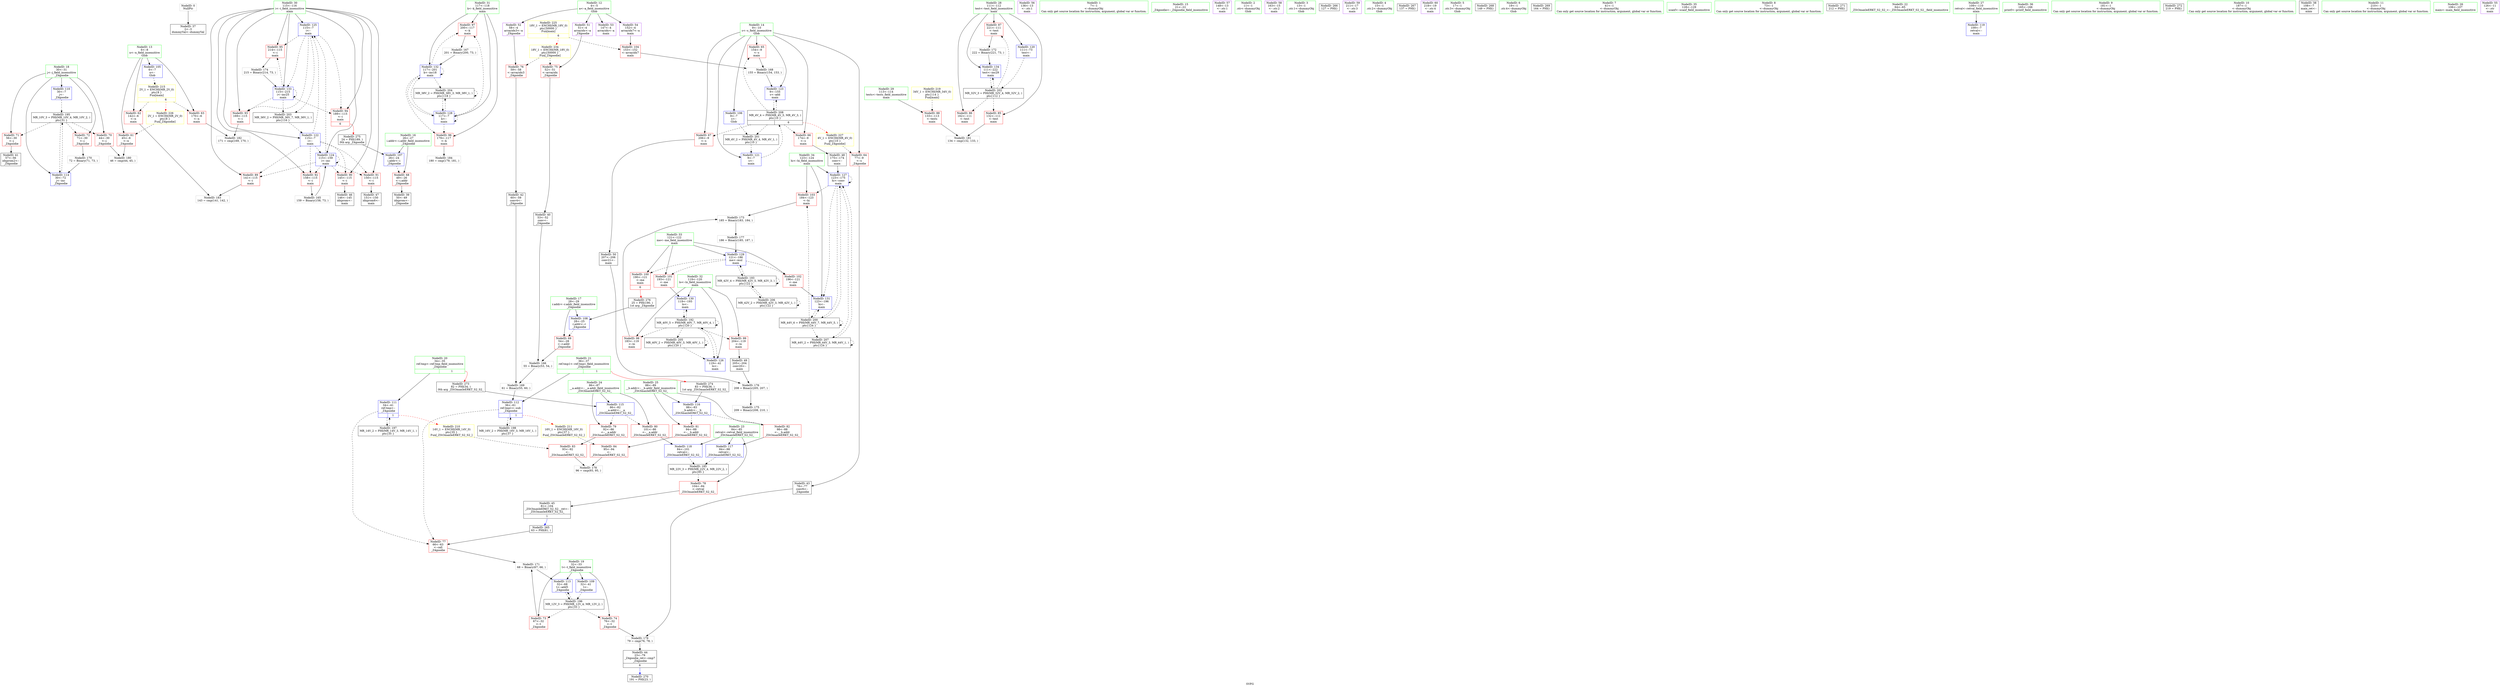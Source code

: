 digraph "SVFG" {
	label="SVFG";

	Node0x561863835d10 [shape=record,color=grey,label="{NodeID: 0\nNullPtr}"];
	Node0x561863835d10 -> Node0x5618638537a0[style=solid];
	Node0x56186385d9d0 [shape=record,color=grey,label="{NodeID: 180\n46 = cmp(44, 45, )\n}"];
	Node0x561863854190 [shape=record,color=red,label="{NodeID: 97\n200\<--117\n\<--k\nmain\n}"];
	Node0x561863854190 -> Node0x56186385c650[style=solid];
	Node0x561863848f00 [shape=record,color=green,label="{NodeID: 14\n9\<--10\ns\<--s_field_insensitive\nGlob }"];
	Node0x561863848f00 -> Node0x561863855de0[style=solid];
	Node0x561863848f00 -> Node0x561863855eb0[style=solid];
	Node0x561863848f00 -> Node0x561863855f80[style=solid];
	Node0x561863848f00 -> Node0x561863856050[style=solid];
	Node0x561863848f00 -> Node0x561863854910[style=solid];
	Node0x561863848f00 -> Node0x561863859ca0[style=solid];
	Node0x561863848f00 -> Node0x561863859e40[style=solid];
	Node0x561863854d50 [shape=record,color=blue,label="{NodeID: 111\n34\<--41\nref.tmp\<--\n_Z4goodie\n|{|<s2>1}}"];
	Node0x561863854d50 -> Node0x561863856870[style=dashed];
	Node0x561863854d50 -> Node0x5618638690c0[style=dashed];
	Node0x561863854d50:s2 -> Node0x56186386d5c0[style=dashed,color=red];
	Node0x561863852ff0 [shape=record,color=green,label="{NodeID: 28\n111\<--112\ntest\<--test_field_insensitive\nmain\n}"];
	Node0x561863852ff0 -> Node0x561863856ef0[style=solid];
	Node0x561863852ff0 -> Node0x561863856fc0[style=solid];
	Node0x561863852ff0 -> Node0x561863857090[style=solid];
	Node0x561863852ff0 -> Node0x561863859bd0[style=solid];
	Node0x561863852ff0 -> Node0x56186385a730[style=solid];
	Node0x56186386cbc0 [shape=record,color=black,label="{NodeID: 208\nMR_4V_4 = PHI(MR_4V_5, MR_4V_3, )\npts\{10 \}\n|{|<s5>6}}"];
	Node0x56186386cbc0 -> Node0x561863855eb0[style=dashed];
	Node0x56186386cbc0 -> Node0x561863855f80[style=dashed];
	Node0x56186386cbc0 -> Node0x561863856050[style=dashed];
	Node0x56186386cbc0 -> Node0x561863859e40[style=dashed];
	Node0x56186386cbc0 -> Node0x56186386a4c0[style=dashed];
	Node0x56186386cbc0:s5 -> Node0x56186386ef40[style=dashed,color=red];
	Node0x561863859fe0 [shape=record,color=blue,label="{NodeID: 125\n115\<--7\ni\<--\nmain\n}"];
	Node0x561863859fe0 -> Node0x561863857570[style=dashed];
	Node0x561863859fe0 -> Node0x561863857640[style=dashed];
	Node0x561863859fe0 -> Node0x561863857710[style=dashed];
	Node0x561863859fe0 -> Node0x56186385a660[style=dashed];
	Node0x561863859fe0 -> Node0x56186386aec0[style=dashed];
	Node0x561863853be0 [shape=record,color=black,label="{NodeID: 42\n60\<--59\nconv4\<--\n_Z4goodie\n}"];
	Node0x561863853be0 -> Node0x56186385c950[style=solid];
	Node0x561863855760 [shape=record,color=purple,label="{NodeID: 56\n136\<--13\n\<--.str.1\nmain\n}"];
	Node0x5618638562c0 [shape=record,color=red,label="{NodeID: 70\n44\<--30\n\<--j\n_Z4goodie\n}"];
	Node0x5618638562c0 -> Node0x56186385d9d0[style=solid];
	Node0x56186385c650 [shape=record,color=grey,label="{NodeID: 167\n201 = Binary(200, 73, )\n}"];
	Node0x56186385c650 -> Node0x56186385a590[style=solid];
	Node0x561863856e20 [shape=record,color=red,label="{NodeID: 84\n95\<--94\n\<--\n_ZSt3maxIeERKT_S2_S2_\n}"];
	Node0x561863856e20 -> Node0x56186385d6d0[style=solid];
	Node0x561863849fc0 [shape=record,color=green,label="{NodeID: 1\n7\<--1\n\<--dummyObj\nCan only get source location for instruction, argument, global var or function.}"];
	Node0x56186385db50 [shape=record,color=grey,label="{NodeID: 181\n134 = cmp(132, 133, )\n}"];
	Node0x561863854260 [shape=record,color=red,label="{NodeID: 98\n183\<--119\n\<--lo\nmain\n}"];
	Node0x561863854260 -> Node0x56186385cf50[style=solid];
	Node0x561863848fd0 [shape=record,color=green,label="{NodeID: 15\n21\<--22\n_Z4goodie\<--_Z4goodie_field_insensitive\n}"];
	Node0x5618638586e0 [shape=record,color=black,label="{NodeID: 195\nMR_10V_3 = PHI(MR_10V_4, MR_10V_2, )\npts\{31 \}\n}"];
	Node0x5618638586e0 -> Node0x5618638562c0[style=dashed];
	Node0x5618638586e0 -> Node0x561863856390[style=dashed];
	Node0x5618638586e0 -> Node0x561863856460[style=dashed];
	Node0x5618638586e0 -> Node0x561863854fc0[style=dashed];
	Node0x561863854e20 [shape=record,color=blue,label="{NodeID: 112\n36\<--61\nref.tmp1\<--sub\n_Z4goodie\n|{|<s2>1}}"];
	Node0x561863854e20 -> Node0x561863856870[style=dashed];
	Node0x561863854e20 -> Node0x5618638695c0[style=dashed];
	Node0x561863854e20:s2 -> Node0x56186386e0e0[style=dashed,color=red];
	Node0x5618638530c0 [shape=record,color=green,label="{NodeID: 29\n113\<--114\ntests\<--tests_field_insensitive\nmain\n}"];
	Node0x5618638530c0 -> Node0x561863857160[style=solid];
	Node0x56186385a0b0 [shape=record,color=blue,label="{NodeID: 126\n119\<--41\nlo\<--\nmain\n}"];
	Node0x56186385a0b0 -> Node0x561863857bf0[style=dashed];
	Node0x561863853cb0 [shape=record,color=black,label="{NodeID: 43\n78\<--77\nconv6\<--\n_Z4goodie\n}"];
	Node0x561863853cb0 -> Node0x56186385d850[style=solid];
	Node0x561863855830 [shape=record,color=purple,label="{NodeID: 57\n148\<--13\n\<--.str.1\nmain\n}"];
	Node0x561863856390 [shape=record,color=red,label="{NodeID: 71\n56\<--30\n\<--j\n_Z4goodie\n}"];
	Node0x561863856390 -> Node0x561863853b10[style=solid];
	Node0x56186385c7d0 [shape=record,color=grey,label="{NodeID: 168\n155 = Binary(154, 153, )\n}"];
	Node0x56186385c7d0 -> Node0x561863859e40[style=solid];
	Node0x561863856ef0 [shape=record,color=red,label="{NodeID: 85\n132\<--111\n\<--test\nmain\n}"];
	Node0x561863856ef0 -> Node0x56186385db50[style=solid];
	Node0x561863848a70 [shape=record,color=green,label="{NodeID: 2\n11\<--1\n.str\<--dummyObj\nGlob }"];
	Node0x5618636478b0 [shape=record,color=black,label="{NodeID: 265\n63 = PHI(81, )\n}"];
	Node0x5618636478b0 -> Node0x561863856870[style=solid];
	Node0x56186385dcd0 [shape=record,color=grey,label="{NodeID: 182\n171 = cmp(169, 170, )\n}"];
	Node0x561863854330 [shape=record,color=red,label="{NodeID: 99\n204\<--119\n\<--lo\nmain\n}"];
	Node0x561863854330 -> Node0x5618638551b0[style=solid];
	Node0x5618638522f0 [shape=record,color=green,label="{NodeID: 16\n26\<--27\ni.addr\<--i.addr_field_insensitive\n_Z4goodie\n}"];
	Node0x5618638522f0 -> Node0x561863856120[style=solid];
	Node0x5618638522f0 -> Node0x561863854a10[style=solid];
	Node0x561863868bc0 [shape=record,color=black,label="{NodeID: 196\nMR_12V_3 = PHI(MR_12V_4, MR_12V_2, )\npts\{33 \}\n}"];
	Node0x561863868bc0 -> Node0x561863856530[style=dashed];
	Node0x561863868bc0 -> Node0x561863856600[style=dashed];
	Node0x561863868bc0 -> Node0x561863854ef0[style=dashed];
	Node0x561863854ef0 [shape=record,color=blue,label="{NodeID: 113\n32\<--68\nt\<--add5\n_Z4goodie\n}"];
	Node0x561863854ef0 -> Node0x561863868bc0[style=dashed];
	Node0x561863853190 [shape=record,color=green,label="{NodeID: 30\n115\<--116\ni\<--i_field_insensitive\nmain\n}"];
	Node0x561863853190 -> Node0x561863857230[style=solid];
	Node0x561863853190 -> Node0x561863857300[style=solid];
	Node0x561863853190 -> Node0x5618638573d0[style=solid];
	Node0x561863853190 -> Node0x5618638574a0[style=solid];
	Node0x561863853190 -> Node0x561863857570[style=solid];
	Node0x561863853190 -> Node0x561863857640[style=solid];
	Node0x561863853190 -> Node0x561863857710[style=solid];
	Node0x561863853190 -> Node0x561863859d70[style=solid];
	Node0x561863853190 -> Node0x561863859f10[style=solid];
	Node0x561863853190 -> Node0x561863859fe0[style=solid];
	Node0x561863853190 -> Node0x56186385a660[style=solid];
	Node0x56186386d5c0 [shape=record,color=yellow,style=double,label="{NodeID: 210\n14V_1 = ENCHI(MR_14V_0)\npts\{35 \}\nFun[_ZSt3maxIeERKT_S2_S2_]}"];
	Node0x56186386d5c0 -> Node0x561863856d50[style=dashed];
	Node0x56186385a180 [shape=record,color=blue,label="{NodeID: 127\n123\<--175\nhi\<--conv\nmain\n}"];
	Node0x56186385a180 -> Node0x561863854670[style=dashed];
	Node0x56186385a180 -> Node0x56186385a180[style=dashed];
	Node0x56186385a180 -> Node0x56186385a4c0[style=dashed];
	Node0x56186385a180 -> Node0x561863869fc0[style=dashed];
	Node0x56186385a180 -> Node0x56186386c6c0[style=dashed];
	Node0x561863853d80 [shape=record,color=black,label="{NodeID: 44\n23\<--79\n_Z4goodie_ret\<--cmp7\n_Z4goodie\n|{<s0>6}}"];
	Node0x561863853d80:s0 -> Node0x56186387e210[style=solid,color=blue];
	Node0x561863855900 [shape=record,color=purple,label="{NodeID: 58\n163\<--15\n\<--.str.2\nmain\n}"];
	Node0x561863856460 [shape=record,color=red,label="{NodeID: 72\n71\<--30\n\<--j\n_Z4goodie\n}"];
	Node0x561863856460 -> Node0x56186385cad0[style=solid];
	Node0x56186385c950 [shape=record,color=grey,label="{NodeID: 169\n61 = Binary(55, 60, )\n}"];
	Node0x56186385c950 -> Node0x561863854e20[style=solid];
	Node0x561863856fc0 [shape=record,color=red,label="{NodeID: 86\n162\<--111\n\<--test\nmain\n}"];
	Node0x561863848bd0 [shape=record,color=green,label="{NodeID: 3\n13\<--1\n.str.1\<--dummyObj\nGlob }"];
	Node0x56186387ded0 [shape=record,color=black,label="{NodeID: 266\n127 = PHI()\n}"];
	Node0x56186385de50 [shape=record,color=grey,label="{NodeID: 183\n143 = cmp(141, 142, )\n}"];
	Node0x561863854400 [shape=record,color=red,label="{NodeID: 100\n190\<--121\n\<--me\nmain\n|{<s0>6}}"];
	Node0x561863854400:s0 -> Node0x56186387e990[style=solid,color=red];
	Node0x561863852380 [shape=record,color=green,label="{NodeID: 17\n28\<--29\nr.addr\<--r.addr_field_insensitive\n_Z4goodie\n}"];
	Node0x561863852380 -> Node0x5618638561f0[style=solid];
	Node0x561863852380 -> Node0x561863854ae0[style=solid];
	Node0x5618638690c0 [shape=record,color=black,label="{NodeID: 197\nMR_14V_2 = PHI(MR_14V_3, MR_14V_1, )\npts\{35 \}\n}"];
	Node0x5618638690c0 -> Node0x561863854d50[style=dashed];
	Node0x561863854fc0 [shape=record,color=blue,label="{NodeID: 114\n30\<--72\nj\<--inc\n_Z4goodie\n}"];
	Node0x561863854fc0 -> Node0x5618638586e0[style=dashed];
	Node0x561863853260 [shape=record,color=green,label="{NodeID: 31\n117\<--118\nk\<--k_field_insensitive\nmain\n}"];
	Node0x561863853260 -> Node0x5618638540c0[style=solid];
	Node0x561863853260 -> Node0x561863854190[style=solid];
	Node0x561863853260 -> Node0x56186385a250[style=solid];
	Node0x561863853260 -> Node0x56186385a590[style=solid];
	Node0x56186386e0e0 [shape=record,color=yellow,style=double,label="{NodeID: 211\n16V_1 = ENCHI(MR_16V_0)\npts\{37 \}\nFun[_ZSt3maxIeERKT_S2_S2_]}"];
	Node0x56186386e0e0 -> Node0x561863856e20[style=dashed];
	Node0x56186385a250 [shape=record,color=blue,label="{NodeID: 128\n117\<--7\nk\<--\nmain\n}"];
	Node0x56186385a250 -> Node0x5618638540c0[style=dashed];
	Node0x56186385a250 -> Node0x561863854190[style=dashed];
	Node0x56186385a250 -> Node0x56186385a250[style=dashed];
	Node0x56186385a250 -> Node0x56186385a590[style=dashed];
	Node0x56186385a250 -> Node0x56186386b3c0[style=dashed];
	Node0x561863853e50 [shape=record,color=black,label="{NodeID: 45\n81\<--104\n_ZSt3maxIeERKT_S2_S2__ret\<--\n_ZSt3maxIeERKT_S2_S2_\n|{<s0>1}}"];
	Node0x561863853e50:s0 -> Node0x5618636478b0[style=solid,color=blue];
	Node0x56186386ed50 [shape=record,color=yellow,style=double,label="{NodeID: 225\n18V_1 = ENCHI(MR_18V_0)\npts\{50000 \}\nFun[main]|{|<s1>6}}"];
	Node0x56186386ed50 -> Node0x561863854740[style=dashed];
	Node0x56186386ed50:s1 -> Node0x56186386f560[style=dashed,color=red];
	Node0x5618638559d0 [shape=record,color=purple,label="{NodeID: 59\n211\<--17\n\<--.str.3\nmain\n}"];
	Node0x561863856530 [shape=record,color=red,label="{NodeID: 73\n67\<--32\n\<--t\n_Z4goodie\n}"];
	Node0x561863856530 -> Node0x56186385cc50[style=solid];
	Node0x56186385cad0 [shape=record,color=grey,label="{NodeID: 170\n72 = Binary(71, 73, )\n}"];
	Node0x56186385cad0 -> Node0x561863854fc0[style=solid];
	Node0x561863857090 [shape=record,color=red,label="{NodeID: 87\n221\<--111\n\<--test\nmain\n}"];
	Node0x561863857090 -> Node0x56186385cdd0[style=solid];
	Node0x561863848d50 [shape=record,color=green,label="{NodeID: 4\n15\<--1\n.str.2\<--dummyObj\nGlob }"];
	Node0x56186387dfa0 [shape=record,color=black,label="{NodeID: 267\n137 = PHI()\n}"];
	Node0x56186385dfd0 [shape=record,color=grey,label="{NodeID: 184\n180 = cmp(179, 181, )\n}"];
	Node0x5618638544d0 [shape=record,color=red,label="{NodeID: 101\n193\<--121\n\<--me\nmain\n}"];
	Node0x5618638544d0 -> Node0x56186385a3f0[style=solid];
	Node0x561863852450 [shape=record,color=green,label="{NodeID: 18\n30\<--31\nj\<--j_field_insensitive\n_Z4goodie\n}"];
	Node0x561863852450 -> Node0x5618638562c0[style=solid];
	Node0x561863852450 -> Node0x561863856390[style=solid];
	Node0x561863852450 -> Node0x561863856460[style=solid];
	Node0x561863852450 -> Node0x561863854c80[style=solid];
	Node0x561863852450 -> Node0x561863854fc0[style=solid];
	Node0x5618638695c0 [shape=record,color=black,label="{NodeID: 198\nMR_16V_2 = PHI(MR_16V_3, MR_16V_1, )\npts\{37 \}\n}"];
	Node0x5618638695c0 -> Node0x561863854e20[style=dashed];
	Node0x561863859800 [shape=record,color=blue,label="{NodeID: 115\n86\<--82\n__a.addr\<--__a\n_ZSt3maxIeERKT_S2_S2_\n}"];
	Node0x561863859800 -> Node0x561863856a10[style=dashed];
	Node0x561863859800 -> Node0x561863856ae0[style=dashed];
	Node0x561863853330 [shape=record,color=green,label="{NodeID: 32\n119\<--120\nlo\<--lo_field_insensitive\nmain\n}"];
	Node0x561863853330 -> Node0x561863854260[style=solid];
	Node0x561863853330 -> Node0x561863854330[style=solid];
	Node0x561863853330 -> Node0x56186385a0b0[style=solid];
	Node0x561863853330 -> Node0x56186385a3f0[style=solid];
	Node0x56186385a320 [shape=record,color=blue,label="{NodeID: 129\n121\<--186\nme\<--mul\nmain\n}"];
	Node0x56186385a320 -> Node0x561863854400[style=dashed];
	Node0x56186385a320 -> Node0x5618638544d0[style=dashed];
	Node0x56186385a320 -> Node0x5618638545a0[style=dashed];
	Node0x56186385a320 -> Node0x5618638580f0[style=dashed];
	Node0x561863853f20 [shape=record,color=black,label="{NodeID: 46\n146\<--145\nidxprom\<--\nmain\n}"];
	Node0x56186386ee30 [shape=record,color=yellow,style=double,label="{NodeID: 226\n2V_1 = ENCHI(MR_2V_0)\npts\{8 \}\nFun[_Z4goodie]}"];
	Node0x56186386ee30 -> Node0x561863855b70[style=dashed];
	Node0x561863855aa0 [shape=record,color=purple,label="{NodeID: 60\n218\<--19\n\<--.str.4\nmain\n}"];
	Node0x561863856600 [shape=record,color=red,label="{NodeID: 74\n76\<--32\n\<--t\n_Z4goodie\n}"];
	Node0x561863856600 -> Node0x56186385d850[style=solid];
	Node0x56186385cc50 [shape=record,color=grey,label="{NodeID: 171\n68 = Binary(67, 66, )\n}"];
	Node0x56186385cc50 -> Node0x561863854ef0[style=solid];
	Node0x561863857160 [shape=record,color=red,label="{NodeID: 88\n133\<--113\n\<--tests\nmain\n}"];
	Node0x561863857160 -> Node0x56186385db50[style=solid];
	Node0x561863836ef0 [shape=record,color=green,label="{NodeID: 5\n17\<--1\n.str.3\<--dummyObj\nGlob }"];
	Node0x56186387e070 [shape=record,color=black,label="{NodeID: 268\n149 = PHI()\n}"];
	Node0x5618638644a0 [shape=record,color=black,label="{NodeID: 185\nMR_22V_3 = PHI(MR_22V_4, MR_22V_2, )\npts\{85 \}\n}"];
	Node0x5618638644a0 -> Node0x561863856940[style=dashed];
	Node0x5618638545a0 [shape=record,color=red,label="{NodeID: 102\n196\<--121\n\<--me\nmain\n}"];
	Node0x5618638545a0 -> Node0x56186385a4c0[style=solid];
	Node0x561863849140 [shape=record,color=green,label="{NodeID: 19\n32\<--33\nt\<--t_field_insensitive\n_Z4goodie\n}"];
	Node0x561863849140 -> Node0x561863856530[style=solid];
	Node0x561863849140 -> Node0x561863856600[style=solid];
	Node0x561863849140 -> Node0x561863854bb0[style=solid];
	Node0x561863849140 -> Node0x561863854ef0[style=solid];
	Node0x561863859890 [shape=record,color=blue,label="{NodeID: 116\n88\<--83\n__b.addr\<--__b\n_ZSt3maxIeERKT_S2_S2_\n}"];
	Node0x561863859890 -> Node0x561863856bb0[style=dashed];
	Node0x561863859890 -> Node0x561863856c80[style=dashed];
	Node0x561863853400 [shape=record,color=green,label="{NodeID: 33\n121\<--122\nme\<--me_field_insensitive\nmain\n}"];
	Node0x561863853400 -> Node0x561863854400[style=solid];
	Node0x561863853400 -> Node0x5618638544d0[style=solid];
	Node0x561863853400 -> Node0x5618638545a0[style=solid];
	Node0x561863853400 -> Node0x56186385a320[style=solid];
	Node0x56186385a3f0 [shape=record,color=blue,label="{NodeID: 130\n119\<--193\nlo\<--\nmain\n}"];
	Node0x56186385a3f0 -> Node0x561863857bf0[style=dashed];
	Node0x561863853ff0 [shape=record,color=black,label="{NodeID: 47\n151\<--150\nidxprom6\<--\nmain\n}"];
	Node0x56186386ef40 [shape=record,color=yellow,style=double,label="{NodeID: 227\n4V_1 = ENCHI(MR_4V_0)\npts\{10 \}\nFun[_Z4goodie]}"];
	Node0x56186386ef40 -> Node0x561863855de0[style=dashed];
	Node0x561863855b70 [shape=record,color=red,label="{NodeID: 61\n45\<--6\n\<--n\n_Z4goodie\n}"];
	Node0x561863855b70 -> Node0x56186385d9d0[style=solid];
	Node0x5618638566d0 [shape=record,color=red,label="{NodeID: 75\n52\<--51\n\<--arrayidx\n_Z4goodie\n}"];
	Node0x5618638566d0 -> Node0x561863853a40[style=solid];
	Node0x56186385cdd0 [shape=record,color=grey,label="{NodeID: 172\n222 = Binary(221, 73, )\n}"];
	Node0x56186385cdd0 -> Node0x56186385a730[style=solid];
	Node0x561863857230 [shape=record,color=red,label="{NodeID: 89\n141\<--115\n\<--i\nmain\n}"];
	Node0x561863857230 -> Node0x56186385de50[style=solid];
	Node0x561863835da0 [shape=record,color=green,label="{NodeID: 6\n19\<--1\n.str.4\<--dummyObj\nGlob }"];
	Node0x56186387e140 [shape=record,color=black,label="{NodeID: 269\n164 = PHI()\n}"];
	Node0x561863854670 [shape=record,color=red,label="{NodeID: 103\n184\<--123\n\<--hi\nmain\n}"];
	Node0x561863854670 -> Node0x56186385cf50[style=solid];
	Node0x561863849210 [shape=record,color=green,label="{NodeID: 20\n34\<--35\nref.tmp\<--ref.tmp_field_insensitive\n_Z4goodie\n|{|<s1>1}}"];
	Node0x561863849210 -> Node0x561863854d50[style=solid];
	Node0x561863849210:s1 -> Node0x56186387e4e0[style=solid,color=red];
	Node0x561863869fc0 [shape=record,color=black,label="{NodeID: 200\nMR_44V_6 = PHI(MR_44V_7, MR_44V_5, )\npts\{124 \}\n}"];
	Node0x561863869fc0 -> Node0x561863854670[style=dashed];
	Node0x561863869fc0 -> Node0x56186385a180[style=dashed];
	Node0x561863869fc0 -> Node0x56186385a4c0[style=dashed];
	Node0x561863869fc0 -> Node0x561863869fc0[style=dashed];
	Node0x561863869fc0 -> Node0x56186386c6c0[style=dashed];
	Node0x561863859960 [shape=record,color=blue,label="{NodeID: 117\n84\<--98\nretval\<--\n_ZSt3maxIeERKT_S2_S2_\n}"];
	Node0x561863859960 -> Node0x5618638644a0[style=dashed];
	Node0x5618638534d0 [shape=record,color=green,label="{NodeID: 34\n123\<--124\nhi\<--hi_field_insensitive\nmain\n}"];
	Node0x5618638534d0 -> Node0x561863854670[style=solid];
	Node0x5618638534d0 -> Node0x56186385a180[style=solid];
	Node0x5618638534d0 -> Node0x56186385a4c0[style=solid];
	Node0x56186385a4c0 [shape=record,color=blue,label="{NodeID: 131\n123\<--196\nhi\<--\nmain\n}"];
	Node0x56186385a4c0 -> Node0x561863869fc0[style=dashed];
	Node0x5618638550e0 [shape=record,color=black,label="{NodeID: 48\n175\<--174\nconv\<--\nmain\n}"];
	Node0x5618638550e0 -> Node0x56186385a180[style=solid];
	Node0x561863855c40 [shape=record,color=red,label="{NodeID: 62\n142\<--6\n\<--n\nmain\n}"];
	Node0x561863855c40 -> Node0x56186385de50[style=solid];
	Node0x5618638567a0 [shape=record,color=red,label="{NodeID: 76\n59\<--58\n\<--arrayidx3\n_Z4goodie\n}"];
	Node0x5618638567a0 -> Node0x561863853be0[style=solid];
	Node0x56186385cf50 [shape=record,color=grey,label="{NodeID: 173\n185 = Binary(183, 184, )\n}"];
	Node0x56186385cf50 -> Node0x56186385d550[style=solid];
	Node0x561863857300 [shape=record,color=red,label="{NodeID: 90\n145\<--115\n\<--i\nmain\n}"];
	Node0x561863857300 -> Node0x561863853f20[style=solid];
	Node0x561863835e30 [shape=record,color=green,label="{NodeID: 7\n41\<--1\n\<--dummyObj\nCan only get source location for instruction, argument, global var or function.}"];
	Node0x56186387e210 [shape=record,color=black,label="{NodeID: 270\n191 = PHI(23, )\n}"];
	Node0x561863854740 [shape=record,color=red,label="{NodeID: 104\n153\<--152\n\<--arrayidx7\nmain\n}"];
	Node0x561863854740 -> Node0x56186385c7d0[style=solid];
	Node0x5618638492e0 [shape=record,color=green,label="{NodeID: 21\n36\<--37\nref.tmp1\<--ref.tmp1_field_insensitive\n_Z4goodie\n|{|<s1>1}}"];
	Node0x5618638492e0 -> Node0x561863854e20[style=solid];
	Node0x5618638492e0:s1 -> Node0x56186387e710[style=solid,color=red];
	Node0x56186386a4c0 [shape=record,color=black,label="{NodeID: 201\nMR_4V_2 = PHI(MR_4V_4, MR_4V_1, )\npts\{10 \}\n}"];
	Node0x56186386a4c0 -> Node0x561863859ca0[style=dashed];
	Node0x561863859a30 [shape=record,color=blue,label="{NodeID: 118\n84\<--101\nretval\<--\n_ZSt3maxIeERKT_S2_S2_\n}"];
	Node0x561863859a30 -> Node0x5618638644a0[style=dashed];
	Node0x5618638535a0 [shape=record,color=green,label="{NodeID: 35\n128\<--129\nscanf\<--scanf_field_insensitive\n}"];
	Node0x56186386e460 [shape=record,color=yellow,style=double,label="{NodeID: 215\n2V_1 = ENCHI(MR_2V_0)\npts\{8 \}\nFun[main]|{|<s2>6}}"];
	Node0x56186386e460 -> Node0x561863855c40[style=dashed];
	Node0x56186386e460 -> Node0x561863855d10[style=dashed];
	Node0x56186386e460:s2 -> Node0x56186386ee30[style=dashed,color=red];
	Node0x56186385a590 [shape=record,color=blue,label="{NodeID: 132\n117\<--201\nk\<--inc18\nmain\n}"];
	Node0x56186385a590 -> Node0x5618638540c0[style=dashed];
	Node0x56186385a590 -> Node0x561863854190[style=dashed];
	Node0x56186385a590 -> Node0x56186385a250[style=dashed];
	Node0x56186385a590 -> Node0x56186385a590[style=dashed];
	Node0x56186385a590 -> Node0x56186386b3c0[style=dashed];
	Node0x5618638551b0 [shape=record,color=black,label="{NodeID: 49\n205\<--204\nconv20\<--\nmain\n}"];
	Node0x5618638551b0 -> Node0x56186385d3d0[style=solid];
	Node0x561863855d10 [shape=record,color=red,label="{NodeID: 63\n170\<--6\n\<--n\nmain\n}"];
	Node0x561863855d10 -> Node0x56186385dcd0[style=solid];
	Node0x561863856870 [shape=record,color=red,label="{NodeID: 77\n66\<--63\n\<--call\n_Z4goodie\n}"];
	Node0x561863856870 -> Node0x56186385cc50[style=solid];
	Node0x56186385d0d0 [shape=record,color=grey,label="{NodeID: 174\n215 = Binary(214, 73, )\n}"];
	Node0x56186385d0d0 -> Node0x56186385a660[style=solid];
	Node0x5618638573d0 [shape=record,color=red,label="{NodeID: 91\n150\<--115\n\<--i\nmain\n}"];
	Node0x5618638573d0 -> Node0x561863853ff0[style=solid];
	Node0x561863851fb0 [shape=record,color=green,label="{NodeID: 8\n73\<--1\n\<--dummyObj\nCan only get source location for instruction, argument, global var or function.}"];
	Node0x56186387e340 [shape=record,color=black,label="{NodeID: 271\n212 = PHI()\n}"];
	Node0x561863854810 [shape=record,color=blue,label="{NodeID: 105\n6\<--7\nn\<--\nGlob }"];
	Node0x561863854810 -> Node0x56186386e460[style=dashed];
	Node0x5618638493b0 [shape=record,color=green,label="{NodeID: 22\n64\<--65\n_ZSt3maxIeERKT_S2_S2_\<--_ZSt3maxIeERKT_S2_S2__field_insensitive\n}"];
	Node0x56186386a9c0 [shape=record,color=black,label="{NodeID: 202\nMR_32V_3 = PHI(MR_32V_4, MR_32V_2, )\npts\{112 \}\n}"];
	Node0x56186386a9c0 -> Node0x561863856ef0[style=dashed];
	Node0x56186386a9c0 -> Node0x561863856fc0[style=dashed];
	Node0x56186386a9c0 -> Node0x561863857090[style=dashed];
	Node0x56186386a9c0 -> Node0x56186385a730[style=dashed];
	Node0x561863859b00 [shape=record,color=blue,label="{NodeID: 119\n109\<--7\nretval\<--\nmain\n}"];
	Node0x5618638536a0 [shape=record,color=green,label="{NodeID: 36\n165\<--166\nprintf\<--printf_field_insensitive\n}"];
	Node0x56186385a660 [shape=record,color=blue,label="{NodeID: 133\n115\<--215\ni\<--inc25\nmain\n}"];
	Node0x56186385a660 -> Node0x561863857570[style=dashed];
	Node0x56186385a660 -> Node0x561863857640[style=dashed];
	Node0x56186385a660 -> Node0x561863857710[style=dashed];
	Node0x56186385a660 -> Node0x56186385a660[style=dashed];
	Node0x56186385a660 -> Node0x56186386aec0[style=dashed];
	Node0x561863855280 [shape=record,color=black,label="{NodeID: 50\n207\<--206\nconv21\<--\nmain\n}"];
	Node0x561863855280 -> Node0x56186385d3d0[style=solid];
	Node0x561863855de0 [shape=record,color=red,label="{NodeID: 64\n77\<--9\n\<--s\n_Z4goodie\n}"];
	Node0x561863855de0 -> Node0x561863853cb0[style=solid];
	Node0x561863856940 [shape=record,color=red,label="{NodeID: 78\n104\<--84\n\<--retval\n_ZSt3maxIeERKT_S2_S2_\n}"];
	Node0x561863856940 -> Node0x561863853e50[style=solid];
	Node0x56186385d250 [shape=record,color=grey,label="{NodeID: 175\n209 = Binary(208, 210, )\n}"];
	Node0x5618638574a0 [shape=record,color=red,label="{NodeID: 92\n158\<--115\n\<--i\nmain\n}"];
	Node0x5618638574a0 -> Node0x56186385c350[style=solid];
	Node0x561863852040 [shape=record,color=green,label="{NodeID: 9\n181\<--1\n\<--dummyObj\nCan only get source location for instruction, argument, global var or function.}"];
	Node0x56186387e410 [shape=record,color=black,label="{NodeID: 272\n219 = PHI()\n}"];
	Node0x561863854910 [shape=record,color=blue,label="{NodeID: 106\n9\<--7\ns\<--\nGlob }"];
	Node0x561863854910 -> Node0x56186386a4c0[style=dashed];
	Node0x561863852ce0 [shape=record,color=green,label="{NodeID: 23\n84\<--85\nretval\<--retval_field_insensitive\n_ZSt3maxIeERKT_S2_S2_\n}"];
	Node0x561863852ce0 -> Node0x561863856940[style=solid];
	Node0x561863852ce0 -> Node0x561863859960[style=solid];
	Node0x561863852ce0 -> Node0x561863859a30[style=solid];
	Node0x56186386aec0 [shape=record,color=black,label="{NodeID: 203\nMR_36V_2 = PHI(MR_36V_7, MR_36V_1, )\npts\{116 \}\n}"];
	Node0x56186386aec0 -> Node0x561863859d70[style=dashed];
	Node0x561863859bd0 [shape=record,color=blue,label="{NodeID: 120\n111\<--73\ntest\<--\nmain\n}"];
	Node0x561863859bd0 -> Node0x56186386a9c0[style=dashed];
	Node0x5618638537a0 [shape=record,color=black,label="{NodeID: 37\n2\<--3\ndummyVal\<--dummyVal\n}"];
	Node0x56186385a730 [shape=record,color=blue,label="{NodeID: 134\n111\<--222\ntest\<--inc29\nmain\n}"];
	Node0x56186385a730 -> Node0x56186386a9c0[style=dashed];
	Node0x561863855350 [shape=record,color=purple,label="{NodeID: 51\n51\<--4\narrayidx\<--a\n_Z4goodie\n}"];
	Node0x561863855350 -> Node0x5618638566d0[style=solid];
	Node0x561863855eb0 [shape=record,color=red,label="{NodeID: 65\n154\<--9\n\<--s\nmain\n}"];
	Node0x561863855eb0 -> Node0x56186385c7d0[style=solid];
	Node0x561863856a10 [shape=record,color=red,label="{NodeID: 79\n92\<--86\n\<--__a.addr\n_ZSt3maxIeERKT_S2_S2_\n}"];
	Node0x561863856a10 -> Node0x561863856d50[style=solid];
	Node0x56186385d3d0 [shape=record,color=grey,label="{NodeID: 176\n208 = Binary(205, 207, )\n}"];
	Node0x56186385d3d0 -> Node0x56186385d250[style=solid];
	Node0x561863857570 [shape=record,color=red,label="{NodeID: 93\n169\<--115\n\<--i\nmain\n}"];
	Node0x561863857570 -> Node0x56186385dcd0[style=solid];
	Node0x561863849de0 [shape=record,color=green,label="{NodeID: 10\n187\<--1\n\<--dummyObj\nCan only get source location for instruction, argument, global var or function.}"];
	Node0x56186387e4e0 [shape=record,color=black,label="{NodeID: 273\n82 = PHI(34, )\n0th arg _ZSt3maxIeERKT_S2_S2_ }"];
	Node0x56186387e4e0 -> Node0x561863859800[style=solid];
	Node0x561863854a10 [shape=record,color=blue,label="{NodeID: 107\n26\<--24\ni.addr\<--i\n_Z4goodie\n}"];
	Node0x561863854a10 -> Node0x561863856120[style=dashed];
	Node0x561863852d70 [shape=record,color=green,label="{NodeID: 24\n86\<--87\n__a.addr\<--__a.addr_field_insensitive\n_ZSt3maxIeERKT_S2_S2_\n}"];
	Node0x561863852d70 -> Node0x561863856a10[style=solid];
	Node0x561863852d70 -> Node0x561863856ae0[style=solid];
	Node0x561863852d70 -> Node0x561863859800[style=solid];
	Node0x56186386b3c0 [shape=record,color=black,label="{NodeID: 204\nMR_38V_2 = PHI(MR_38V_3, MR_38V_1, )\npts\{118 \}\n}"];
	Node0x56186386b3c0 -> Node0x56186385a250[style=dashed];
	Node0x56186386b3c0 -> Node0x56186386b3c0[style=dashed];
	Node0x561863859ca0 [shape=record,color=blue,label="{NodeID: 121\n9\<--7\ns\<--\nmain\n}"];
	Node0x561863859ca0 -> Node0x56186386cbc0[style=dashed];
	Node0x5618638538a0 [shape=record,color=black,label="{NodeID: 38\n108\<--7\nmain_ret\<--\nmain\n}"];
	Node0x561863855420 [shape=record,color=purple,label="{NodeID: 52\n58\<--4\narrayidx3\<--a\n_Z4goodie\n}"];
	Node0x561863855420 -> Node0x5618638567a0[style=solid];
	Node0x561863855f80 [shape=record,color=red,label="{NodeID: 66\n174\<--9\n\<--s\nmain\n}"];
	Node0x561863855f80 -> Node0x5618638550e0[style=solid];
	Node0x561863856ae0 [shape=record,color=red,label="{NodeID: 80\n101\<--86\n\<--__a.addr\n_ZSt3maxIeERKT_S2_S2_\n}"];
	Node0x561863856ae0 -> Node0x561863859a30[style=solid];
	Node0x56186385d550 [shape=record,color=grey,label="{NodeID: 177\n186 = Binary(185, 187, )\n}"];
	Node0x56186385d550 -> Node0x56186385a320[style=solid];
	Node0x561863857640 [shape=record,color=red,label="{NodeID: 94\n189\<--115\n\<--i\nmain\n|{<s0>6}}"];
	Node0x561863857640:s0 -> Node0x56186387e850[style=solid,color=red];
	Node0x561863849eb0 [shape=record,color=green,label="{NodeID: 11\n210\<--1\n\<--dummyObj\nCan only get source location for instruction, argument, global var or function.}"];
	Node0x56186387e710 [shape=record,color=black,label="{NodeID: 274\n83 = PHI(36, )\n1st arg _ZSt3maxIeERKT_S2_S2_ }"];
	Node0x56186387e710 -> Node0x561863859890[style=solid];
	Node0x561863854ae0 [shape=record,color=blue,label="{NodeID: 108\n28\<--25\nr.addr\<--r\n_Z4goodie\n}"];
	Node0x561863854ae0 -> Node0x5618638561f0[style=dashed];
	Node0x561863852e00 [shape=record,color=green,label="{NodeID: 25\n88\<--89\n__b.addr\<--__b.addr_field_insensitive\n_ZSt3maxIeERKT_S2_S2_\n}"];
	Node0x561863852e00 -> Node0x561863856bb0[style=solid];
	Node0x561863852e00 -> Node0x561863856c80[style=solid];
	Node0x561863852e00 -> Node0x561863859890[style=solid];
	Node0x56186386c0d0 [shape=record,color=black,label="{NodeID: 205\nMR_40V_2 = PHI(MR_40V_3, MR_40V_1, )\npts\{120 \}\n}"];
	Node0x56186386c0d0 -> Node0x56186385a0b0[style=dashed];
	Node0x56186386c0d0 -> Node0x56186386c0d0[style=dashed];
	Node0x561863859d70 [shape=record,color=blue,label="{NodeID: 122\n115\<--7\ni\<--\nmain\n}"];
	Node0x561863859d70 -> Node0x561863857230[style=dashed];
	Node0x561863859d70 -> Node0x561863857300[style=dashed];
	Node0x561863859d70 -> Node0x5618638573d0[style=dashed];
	Node0x561863859d70 -> Node0x5618638574a0[style=dashed];
	Node0x561863859d70 -> Node0x561863859f10[style=dashed];
	Node0x561863859d70 -> Node0x561863859fe0[style=dashed];
	Node0x561863853970 [shape=record,color=black,label="{NodeID: 39\n50\<--49\nidxprom\<--\n_Z4goodie\n}"];
	Node0x56186386e810 [shape=record,color=yellow,style=double,label="{NodeID: 219\n34V_1 = ENCHI(MR_34V_0)\npts\{114 \}\nFun[main]}"];
	Node0x56186386e810 -> Node0x561863857160[style=dashed];
	Node0x5618638554f0 [shape=record,color=purple,label="{NodeID: 53\n147\<--4\narrayidx\<--a\nmain\n}"];
	Node0x561863856050 [shape=record,color=red,label="{NodeID: 67\n206\<--9\n\<--s\nmain\n}"];
	Node0x561863856050 -> Node0x561863855280[style=solid];
	Node0x561863856bb0 [shape=record,color=red,label="{NodeID: 81\n94\<--88\n\<--__b.addr\n_ZSt3maxIeERKT_S2_S2_\n}"];
	Node0x561863856bb0 -> Node0x561863856e20[style=solid];
	Node0x56186385d6d0 [shape=record,color=grey,label="{NodeID: 178\n96 = cmp(93, 95, )\n}"];
	Node0x561863857710 [shape=record,color=red,label="{NodeID: 95\n214\<--115\n\<--i\nmain\n}"];
	Node0x561863857710 -> Node0x56186385d0d0[style=solid];
	Node0x561863848890 [shape=record,color=green,label="{NodeID: 12\n4\<--5\na\<--a_field_insensitive\nGlob }"];
	Node0x561863848890 -> Node0x561863855350[style=solid];
	Node0x561863848890 -> Node0x561863855420[style=solid];
	Node0x561863848890 -> Node0x5618638554f0[style=solid];
	Node0x561863848890 -> Node0x5618638555c0[style=solid];
	Node0x56186387e850 [shape=record,color=black,label="{NodeID: 275\n24 = PHI(189, )\n0th arg _Z4goodie }"];
	Node0x56186387e850 -> Node0x561863854a10[style=solid];
	Node0x561863857bf0 [shape=record,color=black,label="{NodeID: 192\nMR_40V_5 = PHI(MR_40V_7, MR_40V_4, )\npts\{120 \}\n}"];
	Node0x561863857bf0 -> Node0x561863854260[style=dashed];
	Node0x561863857bf0 -> Node0x561863854330[style=dashed];
	Node0x561863857bf0 -> Node0x56186385a0b0[style=dashed];
	Node0x561863857bf0 -> Node0x56186385a3f0[style=dashed];
	Node0x561863857bf0 -> Node0x561863857bf0[style=dashed];
	Node0x561863857bf0 -> Node0x56186386c0d0[style=dashed];
	Node0x561863854bb0 [shape=record,color=blue,label="{NodeID: 109\n32\<--41\nt\<--\n_Z4goodie\n}"];
	Node0x561863854bb0 -> Node0x561863868bc0[style=dashed];
	Node0x561863852e90 [shape=record,color=green,label="{NodeID: 26\n106\<--107\nmain\<--main_field_insensitive\n}"];
	Node0x56186386c1c0 [shape=record,color=black,label="{NodeID: 206\nMR_42V_2 = PHI(MR_42V_3, MR_42V_1, )\npts\{122 \}\n}"];
	Node0x56186386c1c0 -> Node0x5618638580f0[style=dashed];
	Node0x56186386c1c0 -> Node0x56186386c1c0[style=dashed];
	Node0x561863859e40 [shape=record,color=blue,label="{NodeID: 123\n9\<--155\ns\<--add\nmain\n}"];
	Node0x561863859e40 -> Node0x56186386cbc0[style=dashed];
	Node0x561863853a40 [shape=record,color=black,label="{NodeID: 40\n53\<--52\nconv\<--\n_Z4goodie\n}"];
	Node0x561863853a40 -> Node0x56186385c4d0[style=solid];
	Node0x5618638555c0 [shape=record,color=purple,label="{NodeID: 54\n152\<--4\narrayidx7\<--a\nmain\n}"];
	Node0x5618638555c0 -> Node0x561863854740[style=solid];
	Node0x56186386f560 [shape=record,color=yellow,style=double,label="{NodeID: 234\n18V_1 = ENCHI(MR_18V_0)\npts\{50000 \}\nFun[_Z4goodie]}"];
	Node0x56186386f560 -> Node0x5618638566d0[style=dashed];
	Node0x56186386f560 -> Node0x5618638567a0[style=dashed];
	Node0x561863856120 [shape=record,color=red,label="{NodeID: 68\n49\<--26\n\<--i.addr\n_Z4goodie\n}"];
	Node0x561863856120 -> Node0x561863853970[style=solid];
	Node0x56186385c350 [shape=record,color=grey,label="{NodeID: 165\n159 = Binary(158, 73, )\n}"];
	Node0x56186385c350 -> Node0x561863859f10[style=solid];
	Node0x561863856c80 [shape=record,color=red,label="{NodeID: 82\n98\<--88\n\<--__b.addr\n_ZSt3maxIeERKT_S2_S2_\n}"];
	Node0x561863856c80 -> Node0x561863859960[style=solid];
	Node0x56186385d850 [shape=record,color=grey,label="{NodeID: 179\n79 = cmp(76, 78, )\n}"];
	Node0x56186385d850 -> Node0x561863853d80[style=solid];
	Node0x5618638540c0 [shape=record,color=red,label="{NodeID: 96\n179\<--117\n\<--k\nmain\n}"];
	Node0x5618638540c0 -> Node0x56186385dfd0[style=solid];
	Node0x561863848960 [shape=record,color=green,label="{NodeID: 13\n6\<--8\nn\<--n_field_insensitive\nGlob }"];
	Node0x561863848960 -> Node0x561863855b70[style=solid];
	Node0x561863848960 -> Node0x561863855c40[style=solid];
	Node0x561863848960 -> Node0x561863855d10[style=solid];
	Node0x561863848960 -> Node0x561863854810[style=solid];
	Node0x56186387e990 [shape=record,color=black,label="{NodeID: 276\n25 = PHI(190, )\n1st arg _Z4goodie }"];
	Node0x56186387e990 -> Node0x561863854ae0[style=solid];
	Node0x5618638580f0 [shape=record,color=black,label="{NodeID: 193\nMR_42V_4 = PHI(MR_42V_5, MR_42V_3, )\npts\{122 \}\n}"];
	Node0x5618638580f0 -> Node0x56186385a320[style=dashed];
	Node0x5618638580f0 -> Node0x5618638580f0[style=dashed];
	Node0x5618638580f0 -> Node0x56186386c1c0[style=dashed];
	Node0x561863854c80 [shape=record,color=blue,label="{NodeID: 110\n30\<--7\nj\<--\n_Z4goodie\n}"];
	Node0x561863854c80 -> Node0x5618638586e0[style=dashed];
	Node0x561863852f20 [shape=record,color=green,label="{NodeID: 27\n109\<--110\nretval\<--retval_field_insensitive\nmain\n}"];
	Node0x561863852f20 -> Node0x561863859b00[style=solid];
	Node0x56186386c6c0 [shape=record,color=black,label="{NodeID: 207\nMR_44V_2 = PHI(MR_44V_3, MR_44V_1, )\npts\{124 \}\n}"];
	Node0x56186386c6c0 -> Node0x56186385a180[style=dashed];
	Node0x56186386c6c0 -> Node0x56186386c6c0[style=dashed];
	Node0x561863859f10 [shape=record,color=blue,label="{NodeID: 124\n115\<--159\ni\<--inc\nmain\n}"];
	Node0x561863859f10 -> Node0x561863857230[style=dashed];
	Node0x561863859f10 -> Node0x561863857300[style=dashed];
	Node0x561863859f10 -> Node0x5618638573d0[style=dashed];
	Node0x561863859f10 -> Node0x5618638574a0[style=dashed];
	Node0x561863859f10 -> Node0x561863859f10[style=dashed];
	Node0x561863859f10 -> Node0x561863859fe0[style=dashed];
	Node0x561863853b10 [shape=record,color=black,label="{NodeID: 41\n57\<--56\nidxprom2\<--\n_Z4goodie\n}"];
	Node0x561863855690 [shape=record,color=purple,label="{NodeID: 55\n126\<--11\n\<--.str\nmain\n}"];
	Node0x5618638561f0 [shape=record,color=red,label="{NodeID: 69\n54\<--28\n\<--r.addr\n_Z4goodie\n}"];
	Node0x5618638561f0 -> Node0x56186385c4d0[style=solid];
	Node0x56186385c4d0 [shape=record,color=grey,label="{NodeID: 166\n55 = Binary(53, 54, )\n}"];
	Node0x56186385c4d0 -> Node0x56186385c950[style=solid];
	Node0x561863856d50 [shape=record,color=red,label="{NodeID: 83\n93\<--92\n\<--\n_ZSt3maxIeERKT_S2_S2_\n}"];
	Node0x561863856d50 -> Node0x56186385d6d0[style=solid];
}
